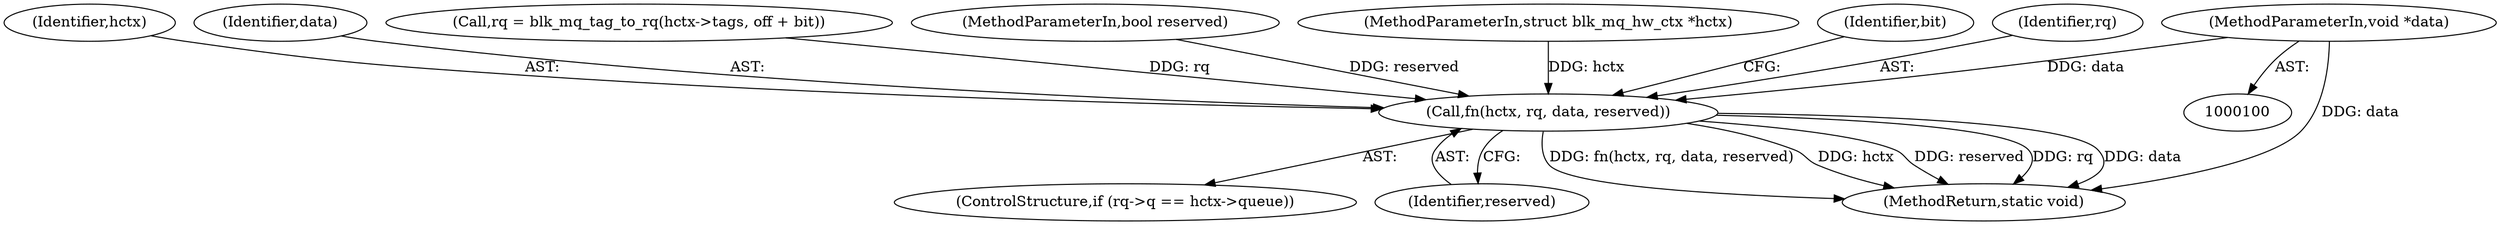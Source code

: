 digraph "0_linux_0048b4837affd153897ed1222283492070027aa9_1@pointer" {
"1000105" [label="(MethodParameterIn,void *data)"];
"1000179" [label="(Call,fn(hctx, rq, data, reserved))"];
"1000183" [label="(Identifier,reserved)"];
"1000179" [label="(Call,fn(hctx, rq, data, reserved))"];
"1000180" [label="(Identifier,hctx)"];
"1000182" [label="(Identifier,data)"];
"1000171" [label="(ControlStructure,if (rq->q == hctx->queue))"];
"1000162" [label="(Call,rq = blk_mq_tag_to_rq(hctx->tags, off + bit))"];
"1000105" [label="(MethodParameterIn,void *data)"];
"1000106" [label="(MethodParameterIn,bool reserved)"];
"1000101" [label="(MethodParameterIn,struct blk_mq_hw_ctx *hctx)"];
"1000191" [label="(MethodReturn,static void)"];
"1000149" [label="(Identifier,bit)"];
"1000181" [label="(Identifier,rq)"];
"1000105" -> "1000100"  [label="AST: "];
"1000105" -> "1000191"  [label="DDG: data"];
"1000105" -> "1000179"  [label="DDG: data"];
"1000179" -> "1000171"  [label="AST: "];
"1000179" -> "1000183"  [label="CFG: "];
"1000180" -> "1000179"  [label="AST: "];
"1000181" -> "1000179"  [label="AST: "];
"1000182" -> "1000179"  [label="AST: "];
"1000183" -> "1000179"  [label="AST: "];
"1000149" -> "1000179"  [label="CFG: "];
"1000179" -> "1000191"  [label="DDG: rq"];
"1000179" -> "1000191"  [label="DDG: data"];
"1000179" -> "1000191"  [label="DDG: fn(hctx, rq, data, reserved)"];
"1000179" -> "1000191"  [label="DDG: hctx"];
"1000179" -> "1000191"  [label="DDG: reserved"];
"1000101" -> "1000179"  [label="DDG: hctx"];
"1000162" -> "1000179"  [label="DDG: rq"];
"1000106" -> "1000179"  [label="DDG: reserved"];
}
